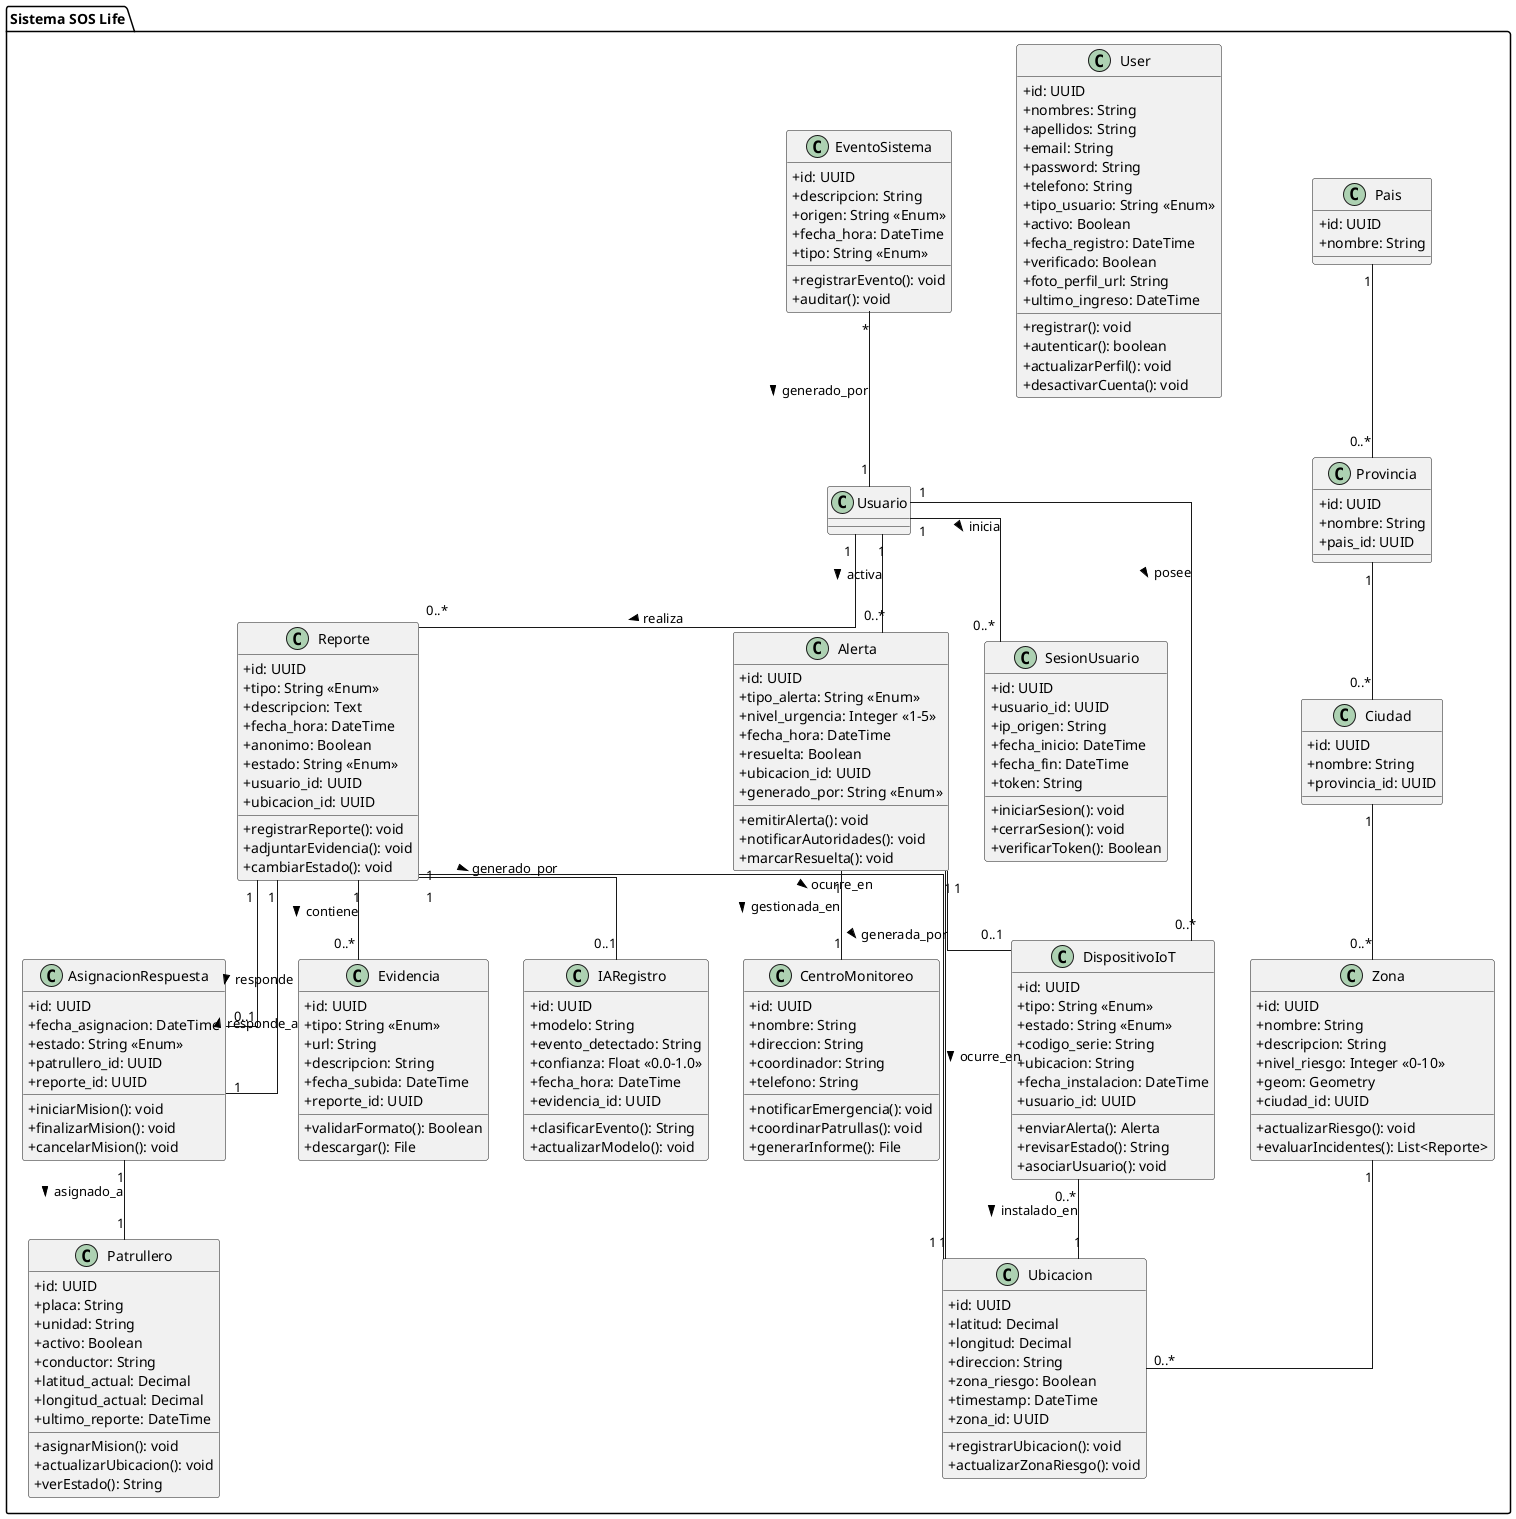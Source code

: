 @startuml

skinparam classAttributeIconSize 0
skinparam linetype ortho

package "Sistema SOS Life" {

  class Pais {
    +id: UUID
    +nombre: String
  }

  class Provincia {
    +id: UUID
    +nombre: String
    +pais_id: UUID
  }

  class Ciudad {
    +id: UUID
    +nombre: String
    +provincia_id: UUID
  }

  class Zona {
    +id: UUID
    +nombre: String
    +descripcion: String
    +nivel_riesgo: Integer <<0-10>>
    +geom: Geometry
    +ciudad_id: UUID

    +actualizarRiesgo(): void
    +evaluarIncidentes(): List<Reporte>
  }

  class Ubicacion {
    +id: UUID
    +latitud: Decimal
    +longitud: Decimal
    +direccion: String
    +zona_riesgo: Boolean
    +timestamp: DateTime
    +zona_id: UUID

    +registrarUbicacion(): void
    +actualizarZonaRiesgo(): void
  }

  class User {
    +id: UUID
    +nombres: String
    +apellidos: String
    +email: String
    +password: String
    +telefono: String
    +tipo_usuario: String <<Enum>>
    +activo: Boolean
    +fecha_registro: DateTime
    +verificado: Boolean
    +foto_perfil_url: String
    +ultimo_ingreso: DateTime

    +registrar(): void
    +autenticar(): boolean
    +actualizarPerfil(): void
    +desactivarCuenta(): void
  }

  class DispositivoIoT {
    +id: UUID
    +tipo: String <<Enum>>
    +estado: String <<Enum>>
    +codigo_serie: String
    +ubicacion: String
    +fecha_instalacion: DateTime
    +usuario_id: UUID

    +enviarAlerta(): Alerta
    +revisarEstado(): String
    +asociarUsuario(): void
  }

  class Reporte {
    +id: UUID
    +tipo: String <<Enum>>
    +descripcion: Text
    +fecha_hora: DateTime
    +anonimo: Boolean
    +estado: String <<Enum>>
    +usuario_id: UUID
    +ubicacion_id: UUID

    +registrarReporte(): void
    +adjuntarEvidencia(): void
    +cambiarEstado(): void
  }

  class Alerta {
    +id: UUID
    +tipo_alerta: String <<Enum>>
    +nivel_urgencia: Integer <<1-5>>
    +fecha_hora: DateTime
    +resuelta: Boolean
    +ubicacion_id: UUID
    +generado_por: String <<Enum>>

    +emitirAlerta(): void
    +notificarAutoridades(): void
    +marcarResuelta(): void
  }

  class Evidencia {
    +id: UUID
    +tipo: String <<Enum>>
    +url: String
    +descripcion: String
    +fecha_subida: DateTime
    +reporte_id: UUID

    +validarFormato(): Boolean
    +descargar(): File
  }

  class IARegistro {
    +id: UUID
    +modelo: String
    +evento_detectado: String
    +confianza: Float <<0.0-1.0>>
    +fecha_hora: DateTime
    +evidencia_id: UUID

    +clasificarEvento(): String
    +actualizarModelo(): void
  }

  class Patrullero {
    +id: UUID
    +placa: String
    +unidad: String
    +activo: Boolean
    +conductor: String
    +latitud_actual: Decimal
    +longitud_actual: Decimal
    +ultimo_reporte: DateTime

    +asignarMision(): void
    +actualizarUbicacion(): void
    +verEstado(): String
  }

  class AsignacionRespuesta {
    +id: UUID
    +fecha_asignacion: DateTime
    +estado: String <<Enum>>
    +patrullero_id: UUID
    +reporte_id: UUID

    +iniciarMision(): void
    +finalizarMision(): void
    +cancelarMision(): void
  }

  class CentroMonitoreo {
    +id: UUID
    +nombre: String
    +direccion: String
    +coordinador: String
    +telefono: String

    +notificarEmergencia(): void
    +coordinarPatrullas(): void
    +generarInforme(): File
  }

  class EventoSistema {
    +id: UUID
    +descripcion: String
    +origen: String <<Enum>>
    +fecha_hora: DateTime
    +tipo: String <<Enum>>

    +registrarEvento(): void
    +auditar(): void
  }

  class SesionUsuario {
    +id: UUID
    +usuario_id: UUID
    +ip_origen: String
    +fecha_inicio: DateTime
    +fecha_fin: DateTime
    +token: String

    +iniciarSesion(): void
    +cerrarSesion(): void
    +verificarToken(): Boolean
  }

  Pais "1" -- "0..*" Provincia
  Provincia "1" -- "0..*" Ciudad
  Ciudad "1" -- "0..*" Zona
  Zona "1" -- "0..*" Ubicacion

  Usuario "1" -- "0..*" Reporte : realiza >
  Usuario "1" -- "0..*" DispositivoIoT : posee >
  Usuario "1" -- "0..*" Alerta : activa >
  Usuario "1" -- "0..*" SesionUsuario : inicia >

  Reporte "1" -- "0..*" Evidencia : contiene >
  Reporte "1" -- "1" Ubicacion : ocurre_en >
  Reporte "1" -- "0..1" IARegistro : generado_por >
  Reporte "1" -- "0..1" AsignacionRespuesta : responde >

  Alerta "1" -- "1" Ubicacion : ocurre_en >
  Alerta "1" -- "0..1" DispositivoIoT : generada_por >
  Alerta "1" -- "1" CentroMonitoreo : gestionada_en >

  AsignacionRespuesta "1" -- "1" Patrullero : asignado_a >
  AsignacionRespuesta "1" -- "1" Reporte : responde_a >

  DispositivoIoT "0..*" -- "1" Ubicacion : instalado_en >

  EventoSistema "*" -- "1" Usuario : generado_por >
}

@enduml
